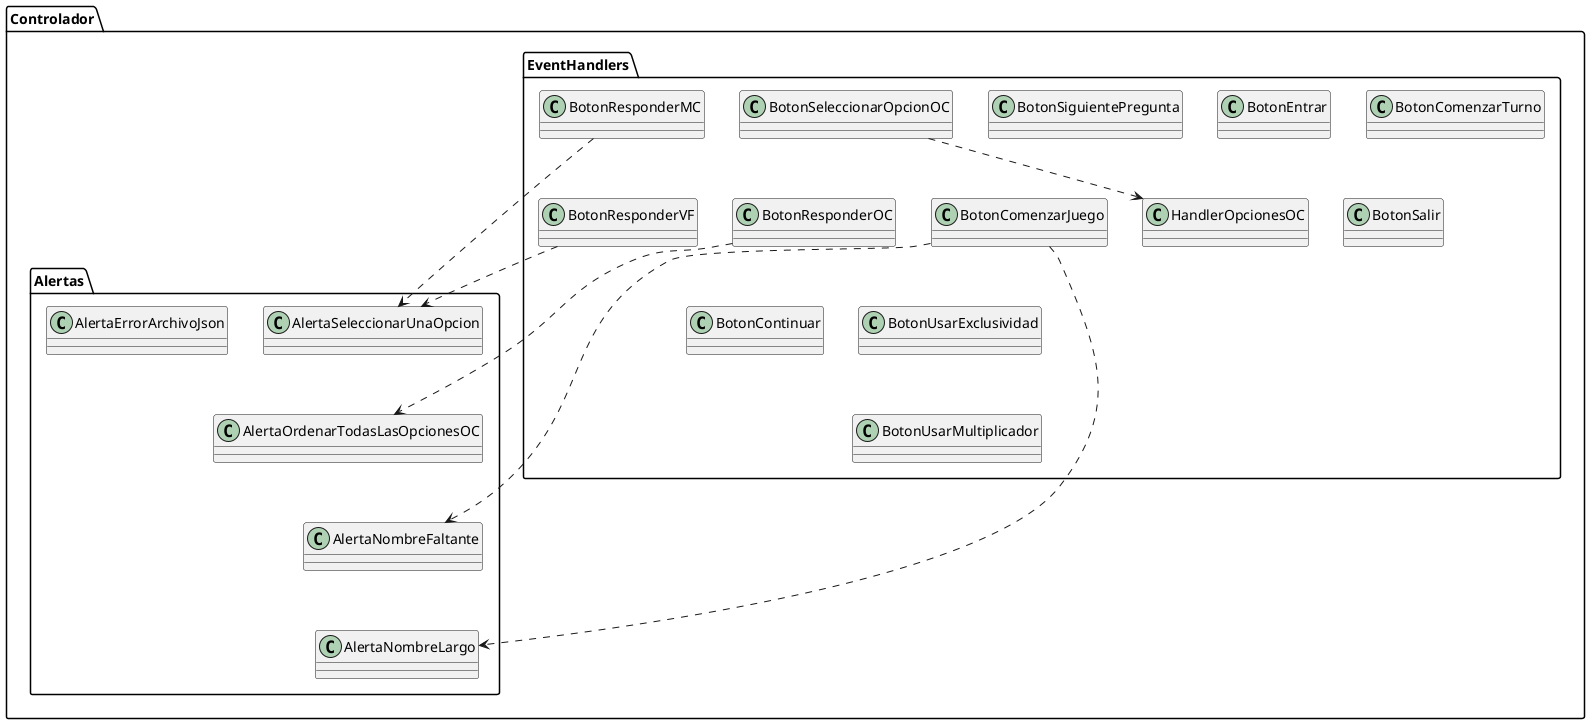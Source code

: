 @startuml
skinparam classAttributeIconSize 0

package Controlador {

    package Alertas {
        class AlertaErrorArchivoJson
        class AlertaNombreFaltante
        class AlertaNombreLargo
        class AlertaOrdenarTodasLasOpcionesOC
        class AlertaSeleccionarUnaOpcion
    }

    package EventHandlers {
        class BotonComenzarJuego
        class BotonComenzarTurno
        class BotonContinuar
        class BotonEntrar
        class BotonResponderMC
        class BotonResponderOC
        class BotonResponderVF
        class BotonResponderOC
        class BotonSalir
        class BotonSeleccionarOpcionOC
        class BotonSiguientePregunta
        class BotonUsarExclusividad
        class BotonUsarMultiplicador
        class HandlerOpcionesOC

}

'Ordenamiento De Cuadrados
AlertaNombreLargo -up[hidden]-> AlertaNombreFaltante
AlertaNombreFaltante -up[hidden]-> AlertaOrdenarTodasLasOpcionesOC
AlertaOrdenarTodasLasOpcionesOC -up[hidden]-> AlertaSeleccionarUnaOpcion
BotonResponderMC -[hidden]-> BotonComenzarJuego
HandlerOpcionesOC -[hidden]-> BotonContinuar
BotonResponderOC -[hidden]-> BotonContinuar
BotonResponderVF -[hidden]-> BotonContinuar
BotonSiguientePregunta -[hidden]-> BotonSalir
BotonSalir -[hidden]-> BotonUsarExclusividad
BotonUsarExclusividad -[hidden]-> BotonUsarMultiplicador

'Herencia --|> cumple la relación 'es un'

'Asociacion --> un objeto guarda a otro

'Agregacion --o un objeto esta compuesto por otro pero no lo necesita para vivir

'Composicion --* un objeto es dueño de otro

'Dependencia ..> un objeto utiliza a otro porque lo recibe/devuelve
BotonComenzarJuego ..> AlertaNombreFaltante
BotonComenzarJuego ..> AlertaNombreLargo
BotonResponderMC ..> AlertaSeleccionarUnaOpcion
BotonResponderVF ..> AlertaSeleccionarUnaOpcion
BotonResponderOC .right.> AlertaOrdenarTodasLasOpcionesOC
BotonSeleccionarOpcionOC ..> HandlerOpcionesOC

'Interfaces ..|> colección de declaraciones de métodos sin implemetnar

@enduml